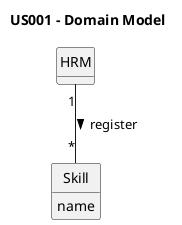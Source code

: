 @startuml
skinparam monochrome true
skinparam packageStyle rectangle
skinparam shadowing false
'left to right direction
skinparam classAttributeIconSize 0

hide circle
hide methods

title US001 - Domain Model


class Skill{
    name

}

class HRM{

}

HRM "1" -- "*" Skill : "register >"

@enduml